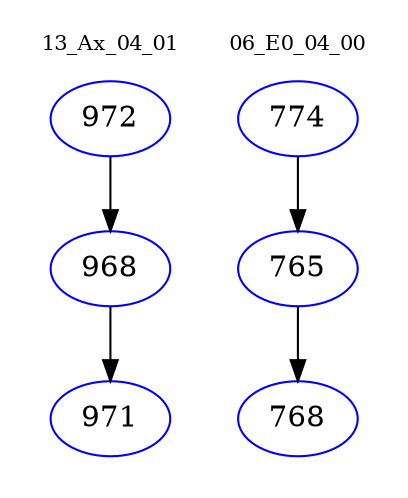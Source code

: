 digraph{
subgraph cluster_0 {
color = white
label = "13_Ax_04_01";
fontsize=10;
T0_972 [label="972", color="blue"]
T0_972 -> T0_968 [color="black"]
T0_968 [label="968", color="blue"]
T0_968 -> T0_971 [color="black"]
T0_971 [label="971", color="blue"]
}
subgraph cluster_1 {
color = white
label = "06_E0_04_00";
fontsize=10;
T1_774 [label="774", color="blue"]
T1_774 -> T1_765 [color="black"]
T1_765 [label="765", color="blue"]
T1_765 -> T1_768 [color="black"]
T1_768 [label="768", color="blue"]
}
}

